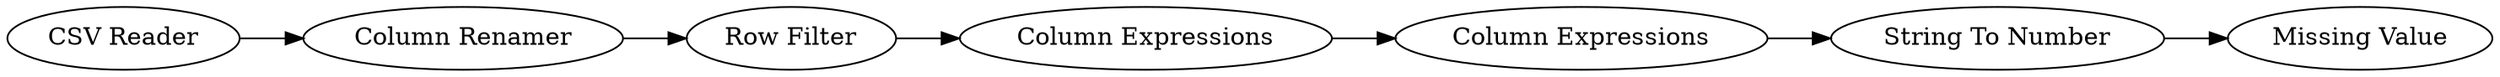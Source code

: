 digraph {
	4 -> 5
	3 -> 4
	5 -> 6
	1 -> 2
	2 -> 3
	6 -> 7
	5 [label="Column Expressions"]
	1 [label="CSV Reader"]
	7 [label="Missing Value"]
	4 [label="Column Expressions"]
	6 [label="String To Number"]
	3 [label="Row Filter"]
	2 [label="Column Renamer"]
	rankdir=LR
}
